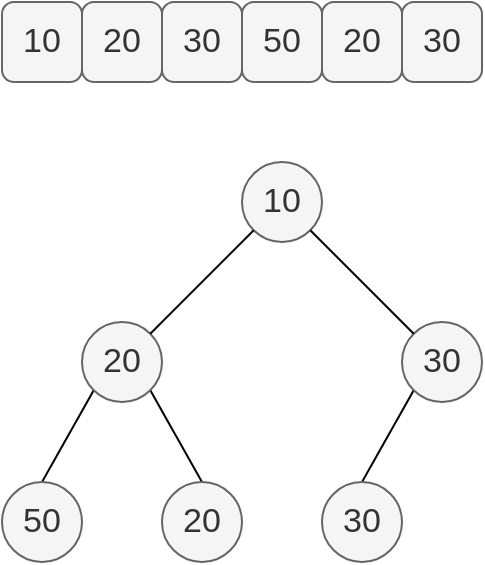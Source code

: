 <mxfile version="14.0.0" type="github"><diagram id="TiHM0fI2_27YG7QEkGhp" name="Page-1"><mxGraphModel dx="1185" dy="662" grid="1" gridSize="10" guides="1" tooltips="1" connect="1" arrows="1" fold="1" page="1" pageScale="1" pageWidth="827" pageHeight="1169" math="0" shadow="0"><root><mxCell id="0"/><mxCell id="1" parent="0"/><mxCell id="NtfJTC_WC87OQ0RErff8-1" value="&lt;font style=&quot;font-size: 17px&quot;&gt;10&lt;/font&gt;" style="rounded=1;whiteSpace=wrap;html=1;fillColor=#f5f5f5;strokeColor=#666666;fontColor=#333333;" vertex="1" parent="1"><mxGeometry x="40" y="200" width="40" height="40" as="geometry"/></mxCell><mxCell id="NtfJTC_WC87OQ0RErff8-2" value="&lt;font style=&quot;font-size: 17px&quot;&gt;20&lt;/font&gt;" style="rounded=1;whiteSpace=wrap;html=1;fillColor=#f5f5f5;strokeColor=#666666;fontColor=#333333;" vertex="1" parent="1"><mxGeometry x="80" y="200" width="40" height="40" as="geometry"/></mxCell><mxCell id="NtfJTC_WC87OQ0RErff8-3" value="&lt;font style=&quot;font-size: 17px&quot;&gt;30&lt;/font&gt;" style="rounded=1;whiteSpace=wrap;html=1;fillColor=#f5f5f5;strokeColor=#666666;fontColor=#333333;" vertex="1" parent="1"><mxGeometry x="120" y="200" width="40" height="40" as="geometry"/></mxCell><mxCell id="NtfJTC_WC87OQ0RErff8-4" value="&lt;font style=&quot;font-size: 17px&quot;&gt;50&lt;/font&gt;" style="rounded=1;whiteSpace=wrap;html=1;fillColor=#f5f5f5;strokeColor=#666666;fontColor=#333333;" vertex="1" parent="1"><mxGeometry x="160" y="200" width="40" height="40" as="geometry"/></mxCell><mxCell id="NtfJTC_WC87OQ0RErff8-5" value="&lt;font style=&quot;font-size: 17px&quot;&gt;10&lt;/font&gt;" style="ellipse;whiteSpace=wrap;html=1;aspect=fixed;fillColor=#f5f5f5;strokeColor=#666666;fontColor=#333333;" vertex="1" parent="1"><mxGeometry x="160" y="280" width="40" height="40" as="geometry"/></mxCell><mxCell id="NtfJTC_WC87OQ0RErff8-14" style="orthogonalLoop=1;jettySize=auto;html=1;exitX=0;exitY=1;exitDx=0;exitDy=0;entryX=0.5;entryY=0;entryDx=0;entryDy=0;rounded=0;endArrow=none;endFill=0;" edge="1" parent="1" source="NtfJTC_WC87OQ0RErff8-6" target="NtfJTC_WC87OQ0RErff8-8"><mxGeometry relative="1" as="geometry"/></mxCell><mxCell id="NtfJTC_WC87OQ0RErff8-15" style="edgeStyle=none;rounded=0;orthogonalLoop=1;jettySize=auto;html=1;exitX=1;exitY=1;exitDx=0;exitDy=0;entryX=0.5;entryY=0;entryDx=0;entryDy=0;endArrow=none;endFill=0;" edge="1" parent="1" source="NtfJTC_WC87OQ0RErff8-6" target="NtfJTC_WC87OQ0RErff8-9"><mxGeometry relative="1" as="geometry"/></mxCell><mxCell id="NtfJTC_WC87OQ0RErff8-6" value="&lt;font style=&quot;font-size: 17px&quot;&gt;20&lt;/font&gt;" style="ellipse;whiteSpace=wrap;html=1;aspect=fixed;fillColor=#f5f5f5;strokeColor=#666666;fontColor=#333333;" vertex="1" parent="1"><mxGeometry x="80" y="360" width="40" height="40" as="geometry"/></mxCell><mxCell id="NtfJTC_WC87OQ0RErff8-16" style="edgeStyle=none;rounded=0;orthogonalLoop=1;jettySize=auto;html=1;exitX=0;exitY=1;exitDx=0;exitDy=0;entryX=0.5;entryY=0;entryDx=0;entryDy=0;endArrow=none;endFill=0;" edge="1" parent="1" source="NtfJTC_WC87OQ0RErff8-7" target="NtfJTC_WC87OQ0RErff8-10"><mxGeometry relative="1" as="geometry"/></mxCell><mxCell id="NtfJTC_WC87OQ0RErff8-7" value="&lt;font style=&quot;font-size: 17px&quot;&gt;30&lt;/font&gt;" style="ellipse;whiteSpace=wrap;html=1;aspect=fixed;fillColor=#f5f5f5;strokeColor=#666666;fontColor=#333333;" vertex="1" parent="1"><mxGeometry x="240" y="360" width="40" height="40" as="geometry"/></mxCell><mxCell id="NtfJTC_WC87OQ0RErff8-8" value="&lt;font style=&quot;font-size: 17px&quot;&gt;50&lt;/font&gt;" style="ellipse;whiteSpace=wrap;html=1;aspect=fixed;fillColor=#f5f5f5;strokeColor=#666666;fontColor=#333333;" vertex="1" parent="1"><mxGeometry x="40" y="440" width="40" height="40" as="geometry"/></mxCell><mxCell id="NtfJTC_WC87OQ0RErff8-9" value="&lt;font style=&quot;font-size: 17px&quot;&gt;20&lt;/font&gt;" style="ellipse;whiteSpace=wrap;html=1;aspect=fixed;fillColor=#f5f5f5;strokeColor=#666666;fontColor=#333333;" vertex="1" parent="1"><mxGeometry x="120" y="440" width="40" height="40" as="geometry"/></mxCell><mxCell id="NtfJTC_WC87OQ0RErff8-10" value="&lt;font style=&quot;font-size: 17px&quot;&gt;30&lt;/font&gt;" style="ellipse;whiteSpace=wrap;html=1;aspect=fixed;fillColor=#f5f5f5;strokeColor=#666666;fontColor=#333333;" vertex="1" parent="1"><mxGeometry x="200" y="440" width="40" height="40" as="geometry"/></mxCell><mxCell id="NtfJTC_WC87OQ0RErff8-12" value="" style="endArrow=none;html=1;entryX=0;entryY=1;entryDx=0;entryDy=0;exitX=1;exitY=0;exitDx=0;exitDy=0;" edge="1" parent="1" source="NtfJTC_WC87OQ0RErff8-6" target="NtfJTC_WC87OQ0RErff8-5"><mxGeometry width="50" height="50" relative="1" as="geometry"><mxPoint x="220" y="400" as="sourcePoint"/><mxPoint x="270" y="350" as="targetPoint"/></mxGeometry></mxCell><mxCell id="NtfJTC_WC87OQ0RErff8-13" value="" style="endArrow=none;html=1;entryX=1;entryY=1;entryDx=0;entryDy=0;exitX=0;exitY=0;exitDx=0;exitDy=0;" edge="1" parent="1" source="NtfJTC_WC87OQ0RErff8-7" target="NtfJTC_WC87OQ0RErff8-5"><mxGeometry width="50" height="50" relative="1" as="geometry"><mxPoint x="220" y="400" as="sourcePoint"/><mxPoint x="270" y="350" as="targetPoint"/></mxGeometry></mxCell><mxCell id="NtfJTC_WC87OQ0RErff8-18" value="&lt;font style=&quot;font-size: 17px&quot;&gt;20&lt;/font&gt;" style="rounded=1;whiteSpace=wrap;html=1;fillColor=#f5f5f5;strokeColor=#666666;fontColor=#333333;" vertex="1" parent="1"><mxGeometry x="200" y="200" width="40" height="40" as="geometry"/></mxCell><mxCell id="NtfJTC_WC87OQ0RErff8-19" value="&lt;font style=&quot;font-size: 17px&quot;&gt;30&lt;/font&gt;" style="rounded=1;whiteSpace=wrap;html=1;fillColor=#f5f5f5;strokeColor=#666666;fontColor=#333333;" vertex="1" parent="1"><mxGeometry x="240" y="200" width="40" height="40" as="geometry"/></mxCell></root></mxGraphModel></diagram></mxfile>